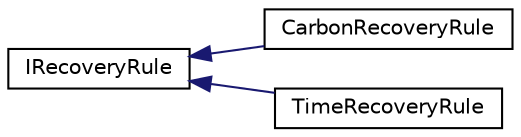 digraph "Graphical Class Hierarchy"
{
 // LATEX_PDF_SIZE
  edge [fontname="Helvetica",fontsize="10",labelfontname="Helvetica",labelfontsize="10"];
  node [fontname="Helvetica",fontsize="10",shape=record];
  rankdir="LR";
  Node0 [label="IRecoveryRule",height=0.2,width=0.4,color="black", fillcolor="white", style="filled",URL="$classmoja_1_1modules_1_1cbm_1_1IRecoveryRule.html",tooltip=" "];
  Node0 -> Node1 [dir="back",color="midnightblue",fontsize="10",style="solid",fontname="Helvetica"];
  Node1 [label="CarbonRecoveryRule",height=0.2,width=0.4,color="black", fillcolor="white", style="filled",URL="$classmoja_1_1modules_1_1cbm_1_1CarbonRecoveryRule.html",tooltip=" "];
  Node0 -> Node2 [dir="back",color="midnightblue",fontsize="10",style="solid",fontname="Helvetica"];
  Node2 [label="TimeRecoveryRule",height=0.2,width=0.4,color="black", fillcolor="white", style="filled",URL="$classmoja_1_1modules_1_1cbm_1_1TimeRecoveryRule.html",tooltip=" "];
}
